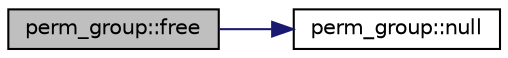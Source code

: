digraph "perm_group::free"
{
  edge [fontname="Helvetica",fontsize="10",labelfontname="Helvetica",labelfontsize="10"];
  node [fontname="Helvetica",fontsize="10",shape=record];
  rankdir="LR";
  Node109 [label="perm_group::free",height=0.2,width=0.4,color="black", fillcolor="grey75", style="filled", fontcolor="black"];
  Node109 -> Node110 [color="midnightblue",fontsize="10",style="solid",fontname="Helvetica"];
  Node110 [label="perm_group::null",height=0.2,width=0.4,color="black", fillcolor="white", style="filled",URL="$df/d0a/classperm__group.html#a0dd587ee6a789c607ed7a0c74b0f9f46"];
}
